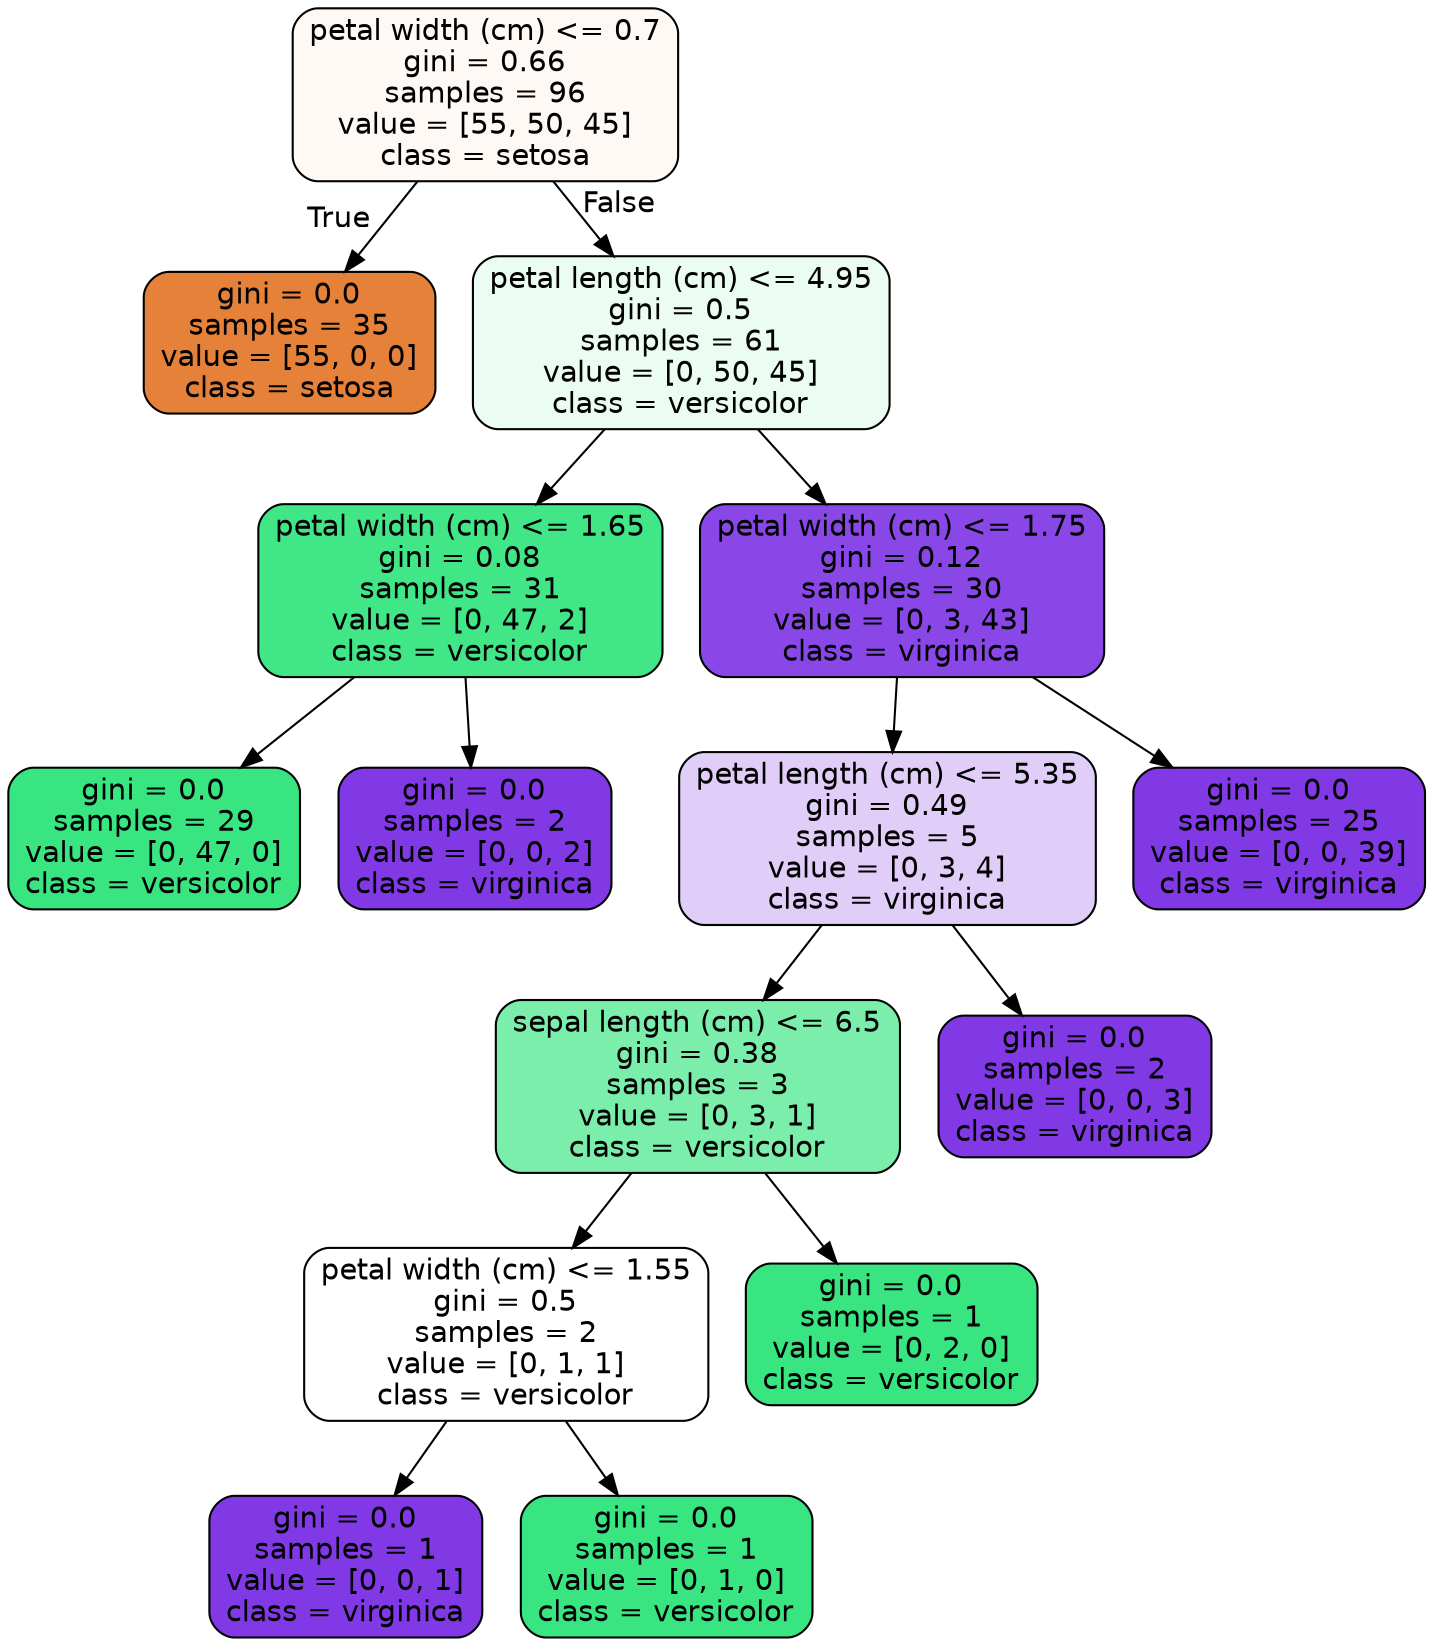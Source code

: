 digraph Tree {
node [shape=box, style="filled, rounded", color="black", fontname=helvetica] ;
edge [fontname=helvetica] ;
0 [label="petal width (cm) <= 0.7\ngini = 0.66\nsamples = 96\nvalue = [55, 50, 45]\nclass = setosa", fillcolor="#fef9f5"] ;
1 [label="gini = 0.0\nsamples = 35\nvalue = [55, 0, 0]\nclass = setosa", fillcolor="#e58139"] ;
0 -> 1 [labeldistance=2.5, labelangle=45, headlabel="True"] ;
2 [label="petal length (cm) <= 4.95\ngini = 0.5\nsamples = 61\nvalue = [0, 50, 45]\nclass = versicolor", fillcolor="#ebfcf2"] ;
0 -> 2 [labeldistance=2.5, labelangle=-45, headlabel="False"] ;
3 [label="petal width (cm) <= 1.65\ngini = 0.08\nsamples = 31\nvalue = [0, 47, 2]\nclass = versicolor", fillcolor="#41e686"] ;
2 -> 3 ;
4 [label="gini = 0.0\nsamples = 29\nvalue = [0, 47, 0]\nclass = versicolor", fillcolor="#39e581"] ;
3 -> 4 ;
5 [label="gini = 0.0\nsamples = 2\nvalue = [0, 0, 2]\nclass = virginica", fillcolor="#8139e5"] ;
3 -> 5 ;
6 [label="petal width (cm) <= 1.75\ngini = 0.12\nsamples = 30\nvalue = [0, 3, 43]\nclass = virginica", fillcolor="#8a47e7"] ;
2 -> 6 ;
7 [label="petal length (cm) <= 5.35\ngini = 0.49\nsamples = 5\nvalue = [0, 3, 4]\nclass = virginica", fillcolor="#e0cef8"] ;
6 -> 7 ;
8 [label="sepal length (cm) <= 6.5\ngini = 0.38\nsamples = 3\nvalue = [0, 3, 1]\nclass = versicolor", fillcolor="#7beeab"] ;
7 -> 8 ;
9 [label="petal width (cm) <= 1.55\ngini = 0.5\nsamples = 2\nvalue = [0, 1, 1]\nclass = versicolor", fillcolor="#ffffff"] ;
8 -> 9 ;
10 [label="gini = 0.0\nsamples = 1\nvalue = [0, 0, 1]\nclass = virginica", fillcolor="#8139e5"] ;
9 -> 10 ;
11 [label="gini = 0.0\nsamples = 1\nvalue = [0, 1, 0]\nclass = versicolor", fillcolor="#39e581"] ;
9 -> 11 ;
12 [label="gini = 0.0\nsamples = 1\nvalue = [0, 2, 0]\nclass = versicolor", fillcolor="#39e581"] ;
8 -> 12 ;
13 [label="gini = 0.0\nsamples = 2\nvalue = [0, 0, 3]\nclass = virginica", fillcolor="#8139e5"] ;
7 -> 13 ;
14 [label="gini = 0.0\nsamples = 25\nvalue = [0, 0, 39]\nclass = virginica", fillcolor="#8139e5"] ;
6 -> 14 ;
}